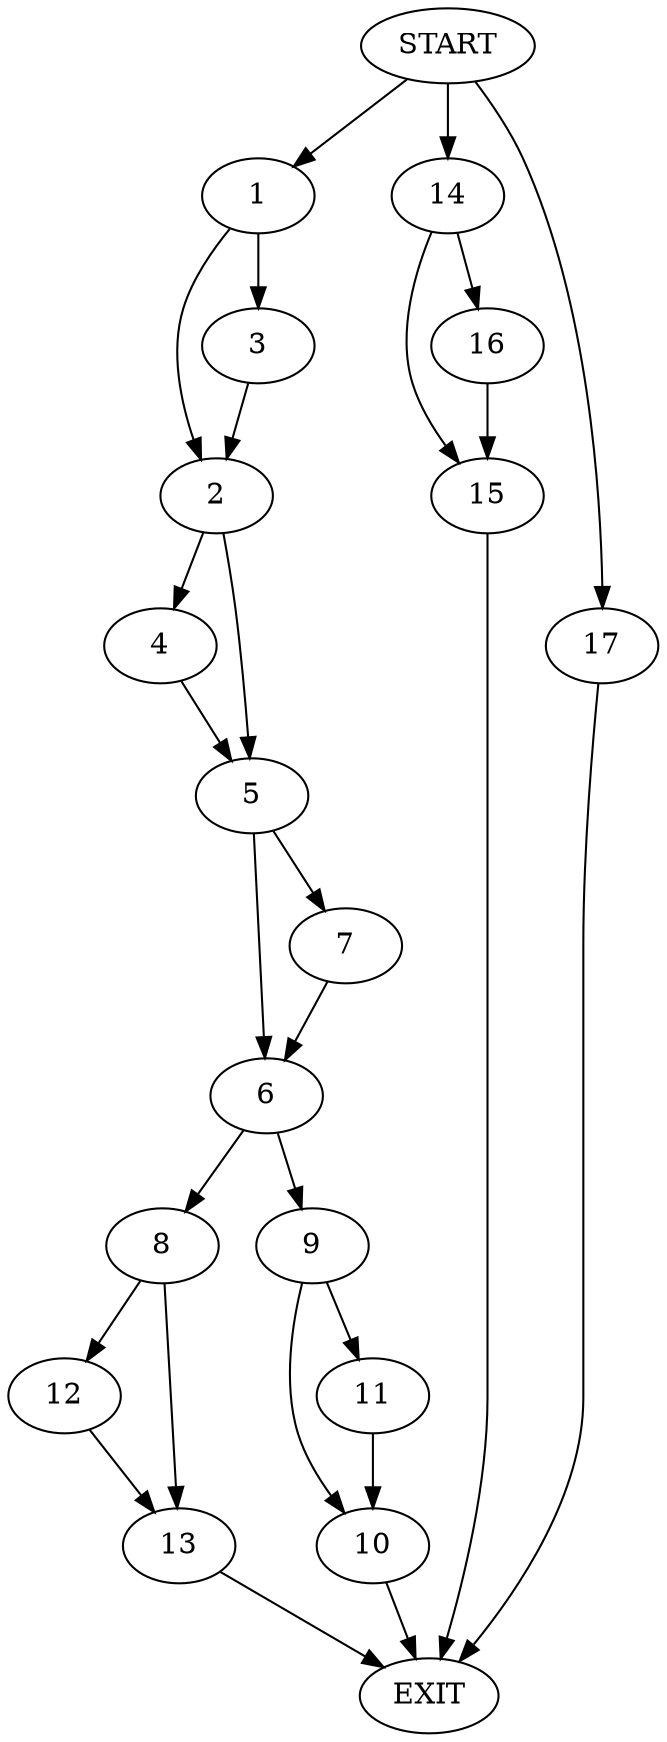 digraph {
0 [label="START"]
18 [label="EXIT"]
0 -> 1
1 -> 2
1 -> 3
2 -> 4
2 -> 5
3 -> 2
4 -> 5
5 -> 6
5 -> 7
7 -> 6
6 -> 8
6 -> 9
9 -> 10
9 -> 11
8 -> 12
8 -> 13
0 -> 14
14 -> 15
14 -> 16
15 -> 18
16 -> 15
10 -> 18
11 -> 10
12 -> 13
13 -> 18
0 -> 17
17 -> 18
}
